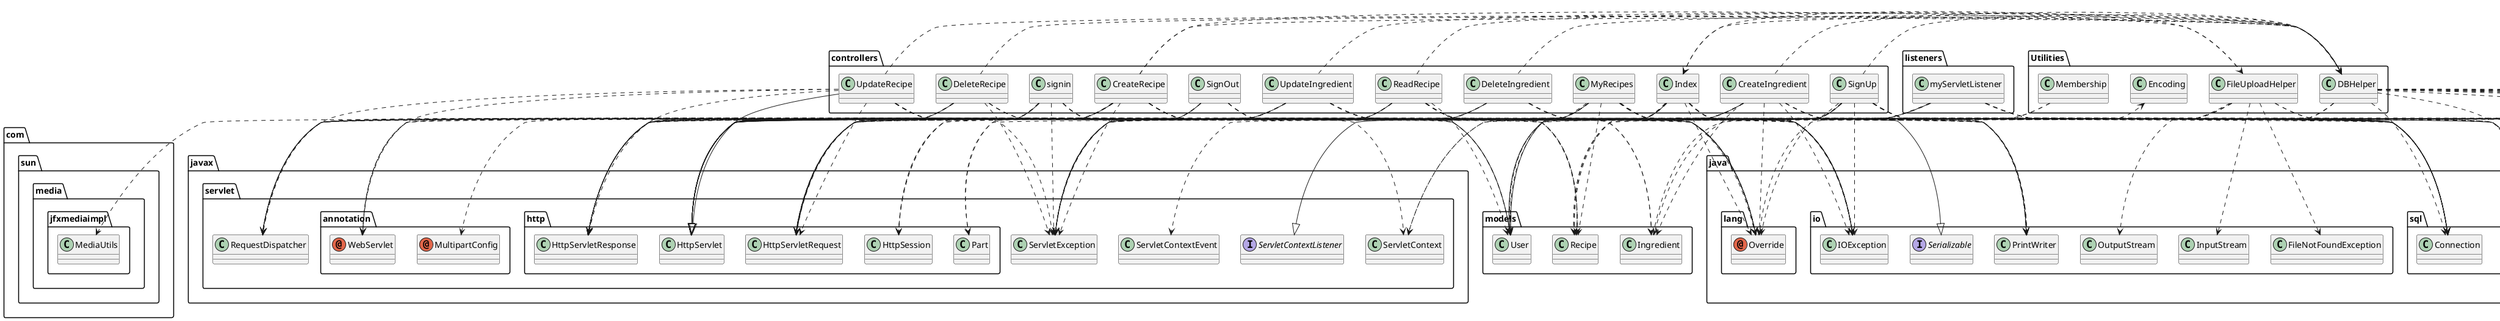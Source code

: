 @startuml
annotation java.lang.Override
annotation javax.servlet.annotation.MultipartConfig
annotation javax.servlet.annotation.WebServlet
class Utilities.DBHelper
class Utilities.Encoding
class Utilities.FileUploadHelper
class Utilities.Membership
class com.sun.media.jfxmediaimpl.MediaUtils
class controllers.CreateIngredient
class controllers.CreateRecipe
class controllers.DeleteIngredient
class controllers.DeleteRecipe
class controllers.Index
class controllers.MyRecipes
class controllers.ReadRecipe
class controllers.SignOut
class controllers.SignUp
class controllers.UpdateIngredient
class controllers.UpdateRecipe
class controllers.signin
class java.io.FileNotFoundException
class java.io.IOException
class java.io.InputStream
class java.io.OutputStream
class java.io.PrintWriter
class java.sql.Connection
class java.sql.DriverManager
class java.sql.PreparedStatement
class java.sql.ResultSet
class java.sql.SQLException
class java.sql.Statement
class java.util.ArrayList
class java.util.HashSet
class java.util.Set
class java.util.logging.Level
class java.util.logging.Logger
class javax.servlet.RequestDispatcher
class javax.servlet.ServletContext
class javax.servlet.ServletContextEvent
class javax.servlet.ServletException
class javax.servlet.http.HttpServlet
class javax.servlet.http.HttpServletRequest
class javax.servlet.http.HttpServletResponse
class javax.servlet.http.HttpSession
class javax.servlet.http.Part
class listeners.myServletListener
class models.Ingredient
class models.Recipe
class models.User
interface java.io.Serializable
interface javax.servlet.ServletContextListener
Utilities.DBHelper ..> controllers.Index
Utilities.DBHelper ..> java.sql.Connection
Utilities.DBHelper ..> java.sql.PreparedStatement
Utilities.DBHelper ..> java.sql.ResultSet
Utilities.DBHelper ..> java.sql.SQLException
Utilities.DBHelper ..> java.sql.Statement
Utilities.DBHelper ..> java.util.ArrayList
Utilities.DBHelper ..> java.util.HashSet
Utilities.DBHelper ..> java.util.Set
Utilities.DBHelper ..> java.util.logging.Level
Utilities.DBHelper ..> java.util.logging.Logger
Utilities.DBHelper ..> models.Ingredient
Utilities.DBHelper ..> models.Recipe
Utilities.DBHelper ..> models.User
Utilities.FileUploadHelper ..> controllers.Index
Utilities.FileUploadHelper ..> java.io.FileNotFoundException
Utilities.FileUploadHelper ..> java.io.InputStream
Utilities.FileUploadHelper ..> java.io.OutputStream
Utilities.FileUploadHelper ..> java.util.logging.Level
Utilities.FileUploadHelper ..> java.util.logging.Logger
Utilities.FileUploadHelper ..> javax.servlet.ServletContext
Utilities.FileUploadHelper ..> javax.servlet.ServletException
Utilities.FileUploadHelper ..> javax.servlet.http.HttpServletRequest
Utilities.FileUploadHelper ..> javax.servlet.http.Part
Utilities.Membership ..> javax.servlet.http.HttpSession
Utilities.Membership ..> models.User
controllers.CreateIngredient ..> java.lang.Override
controllers.CreateIngredient ..> Utilities.DBHelper
controllers.CreateIngredient ..> java.io.IOException
controllers.CreateIngredient ..> java.sql.Connection
controllers.CreateIngredient ..> java.sql.SQLException
controllers.CreateIngredient ..> java.util.logging.Level
controllers.CreateIngredient ..> java.util.logging.Logger
controllers.CreateIngredient ..> javax.servlet.RequestDispatcher
controllers.CreateIngredient ..> javax.servlet.ServletException
controllers.CreateIngredient --|> javax.servlet.http.HttpServlet
controllers.CreateIngredient ..> javax.servlet.http.HttpServletRequest
controllers.CreateIngredient ..> javax.servlet.http.HttpServletResponse
controllers.CreateIngredient ..> models.Ingredient
controllers.CreateRecipe ..> java.lang.Override
controllers.CreateRecipe ..> javax.servlet.annotation.MultipartConfig
controllers.CreateRecipe ..> javax.servlet.annotation.WebServlet
controllers.CreateRecipe ..> Utilities.DBHelper
controllers.CreateRecipe ..> Utilities.FileUploadHelper
controllers.CreateRecipe ..> java.io.IOException
controllers.CreateRecipe ..> java.io.PrintWriter
controllers.CreateRecipe ..> java.sql.Connection
controllers.CreateRecipe ..> java.sql.SQLException
controllers.CreateRecipe ..> javax.servlet.RequestDispatcher
controllers.CreateRecipe ..> javax.servlet.ServletContext
controllers.CreateRecipe ..> javax.servlet.ServletException
controllers.CreateRecipe --|> javax.servlet.http.HttpServlet
controllers.CreateRecipe ..> javax.servlet.http.HttpServletRequest
controllers.CreateRecipe ..> javax.servlet.http.HttpServletResponse
controllers.CreateRecipe ..> javax.servlet.http.Part
controllers.CreateRecipe ..> models.Recipe
controllers.CreateRecipe ..> models.User
controllers.DeleteIngredient ..> java.lang.Override
controllers.DeleteIngredient ..> Utilities.DBHelper
controllers.DeleteIngredient ..> java.io.IOException
controllers.DeleteIngredient ..> java.io.PrintWriter
controllers.DeleteIngredient ..> java.sql.Connection
controllers.DeleteIngredient ..> javax.servlet.ServletException
controllers.DeleteIngredient --|> javax.servlet.http.HttpServlet
controllers.DeleteIngredient ..> javax.servlet.http.HttpServletRequest
controllers.DeleteIngredient ..> javax.servlet.http.HttpServletResponse
controllers.DeleteRecipe ..> java.lang.Override
controllers.DeleteRecipe ..> javax.servlet.annotation.WebServlet
controllers.DeleteRecipe ..> Utilities.DBHelper
controllers.DeleteRecipe ..> java.io.IOException
controllers.DeleteRecipe ..> java.sql.Connection
controllers.DeleteRecipe ..> javax.servlet.ServletException
controllers.DeleteRecipe --|> javax.servlet.http.HttpServlet
controllers.DeleteRecipe ..> javax.servlet.http.HttpServletRequest
controllers.DeleteRecipe ..> javax.servlet.http.HttpServletResponse
controllers.Index ..> java.lang.Override
controllers.Index ..> java.io.IOException
controllers.Index ..> java.io.PrintWriter
controllers.Index ..> java.sql.Connection
controllers.Index ..> java.sql.SQLException
controllers.Index ..> java.util.ArrayList
controllers.Index ..> javax.servlet.RequestDispatcher
controllers.Index ..> javax.servlet.ServletException
controllers.Index --|> javax.servlet.http.HttpServlet
controllers.Index ..> javax.servlet.http.HttpServletRequest
controllers.Index ..> javax.servlet.http.HttpServletResponse
controllers.Index ..> models.Recipe
controllers.Index ..> models.User
controllers.MyRecipes ..> java.lang.Override
controllers.MyRecipes ..> java.io.IOException
controllers.MyRecipes ..> java.io.PrintWriter
controllers.MyRecipes ..> java.sql.Connection
controllers.MyRecipes ..> java.sql.SQLException
controllers.MyRecipes ..> java.util.ArrayList
controllers.MyRecipes ..> javax.servlet.RequestDispatcher
controllers.MyRecipes ..> javax.servlet.ServletException
controllers.MyRecipes --|> javax.servlet.http.HttpServlet
controllers.MyRecipes ..> javax.servlet.http.HttpServletRequest
controllers.MyRecipes ..> javax.servlet.http.HttpServletResponse
controllers.MyRecipes ..> javax.servlet.http.HttpSession
controllers.MyRecipes ..> models.Recipe
controllers.MyRecipes ..> models.User
controllers.ReadRecipe ..> java.lang.Override
controllers.ReadRecipe ..> Utilities.DBHelper
controllers.ReadRecipe ..> java.io.IOException
controllers.ReadRecipe ..> java.sql.Connection
controllers.ReadRecipe ..> java.util.ArrayList
controllers.ReadRecipe ..> javax.servlet.RequestDispatcher
controllers.ReadRecipe ..> javax.servlet.ServletException
controllers.ReadRecipe --|> javax.servlet.http.HttpServlet
controllers.ReadRecipe ..> javax.servlet.http.HttpServletRequest
controllers.ReadRecipe ..> javax.servlet.http.HttpServletResponse
controllers.ReadRecipe ..> models.Ingredient
controllers.ReadRecipe ..> models.Recipe
controllers.ReadRecipe ..> models.User
controllers.SignOut ..> java.lang.Override
controllers.SignOut ..> java.io.IOException
controllers.SignOut ..> java.io.PrintWriter
controllers.SignOut ..> javax.servlet.ServletException
controllers.SignOut --|> javax.servlet.http.HttpServlet
controllers.SignOut ..> javax.servlet.http.HttpServletRequest
controllers.SignOut ..> javax.servlet.http.HttpServletResponse
controllers.SignOut ..> models.User
controllers.SignUp ..> java.lang.Override
controllers.SignUp ..> Utilities.DBHelper
controllers.SignUp ..> com.sun.media.jfxmediaimpl.MediaUtils
controllers.SignUp ..> java.io.IOException
controllers.SignUp ..> java.io.PrintWriter
controllers.SignUp ..> java.sql.Connection
controllers.SignUp ..> java.sql.SQLException
controllers.SignUp ..> java.util.HashSet
controllers.SignUp ..> java.util.Set
controllers.SignUp ..> java.util.logging.Level
controllers.SignUp ..> java.util.logging.Logger
controllers.SignUp ..> javax.servlet.RequestDispatcher
controllers.SignUp ..> javax.servlet.ServletException
controllers.SignUp --|> javax.servlet.http.HttpServlet
controllers.SignUp ..> javax.servlet.http.HttpServletRequest
controllers.SignUp ..> javax.servlet.http.HttpServletResponse
controllers.SignUp ..> models.User
controllers.UpdateIngredient ..> java.lang.Override
controllers.UpdateIngredient ..> javax.servlet.annotation.WebServlet
controllers.UpdateIngredient ..> Utilities.DBHelper
controllers.UpdateIngredient ..> java.io.IOException
controllers.UpdateIngredient ..> java.io.PrintWriter
controllers.UpdateIngredient ..> java.sql.Connection
controllers.UpdateIngredient ..> java.util.HashSet
controllers.UpdateIngredient ..> javax.servlet.RequestDispatcher
controllers.UpdateIngredient ..> javax.servlet.ServletException
controllers.UpdateIngredient --|> javax.servlet.http.HttpServlet
controllers.UpdateIngredient ..> javax.servlet.http.HttpServletRequest
controllers.UpdateIngredient ..> javax.servlet.http.HttpServletResponse
controllers.UpdateIngredient ..> models.Ingredient
controllers.UpdateIngredient ..> models.Recipe
controllers.UpdateRecipe ..> java.lang.Override
controllers.UpdateRecipe ..> javax.servlet.annotation.WebServlet
controllers.UpdateRecipe ..> Utilities.DBHelper
controllers.UpdateRecipe ..> java.io.IOException
controllers.UpdateRecipe ..> java.sql.Connection
controllers.UpdateRecipe ..> javax.servlet.RequestDispatcher
controllers.UpdateRecipe ..> javax.servlet.ServletException
controllers.UpdateRecipe --|> javax.servlet.http.HttpServlet
controllers.UpdateRecipe ..> javax.servlet.http.HttpServletRequest
controllers.UpdateRecipe ..> javax.servlet.http.HttpServletResponse
controllers.UpdateRecipe ..> models.Recipe
controllers.UpdateRecipe ..> models.User
controllers.signin ..> java.lang.Override
controllers.signin ..> java.io.IOException
controllers.signin ..> java.sql.Connection
controllers.signin ..> javax.servlet.RequestDispatcher
controllers.signin ..> javax.servlet.ServletException
controllers.signin --|> javax.servlet.http.HttpServlet
controllers.signin ..> javax.servlet.http.HttpServletRequest
controllers.signin ..> javax.servlet.http.HttpServletResponse
controllers.signin ..> javax.servlet.http.HttpSession
controllers.signin ..> models.User
listeners.myServletListener ..> java.lang.Override
listeners.myServletListener ..> java.sql.Connection
listeners.myServletListener ..> java.sql.DriverManager
listeners.myServletListener ..> java.sql.SQLException
listeners.myServletListener ..> java.util.logging.Level
listeners.myServletListener ..> java.util.logging.Logger
listeners.myServletListener ..> javax.servlet.ServletContext
listeners.myServletListener ..> javax.servlet.ServletContextEvent
listeners.myServletListener --|> javax.servlet.ServletContextListener
models.Ingredient ..> java.util.ArrayList
models.Recipe ..> Utilities.Encoding
models.User --|> java.io.Serializable
@enduml